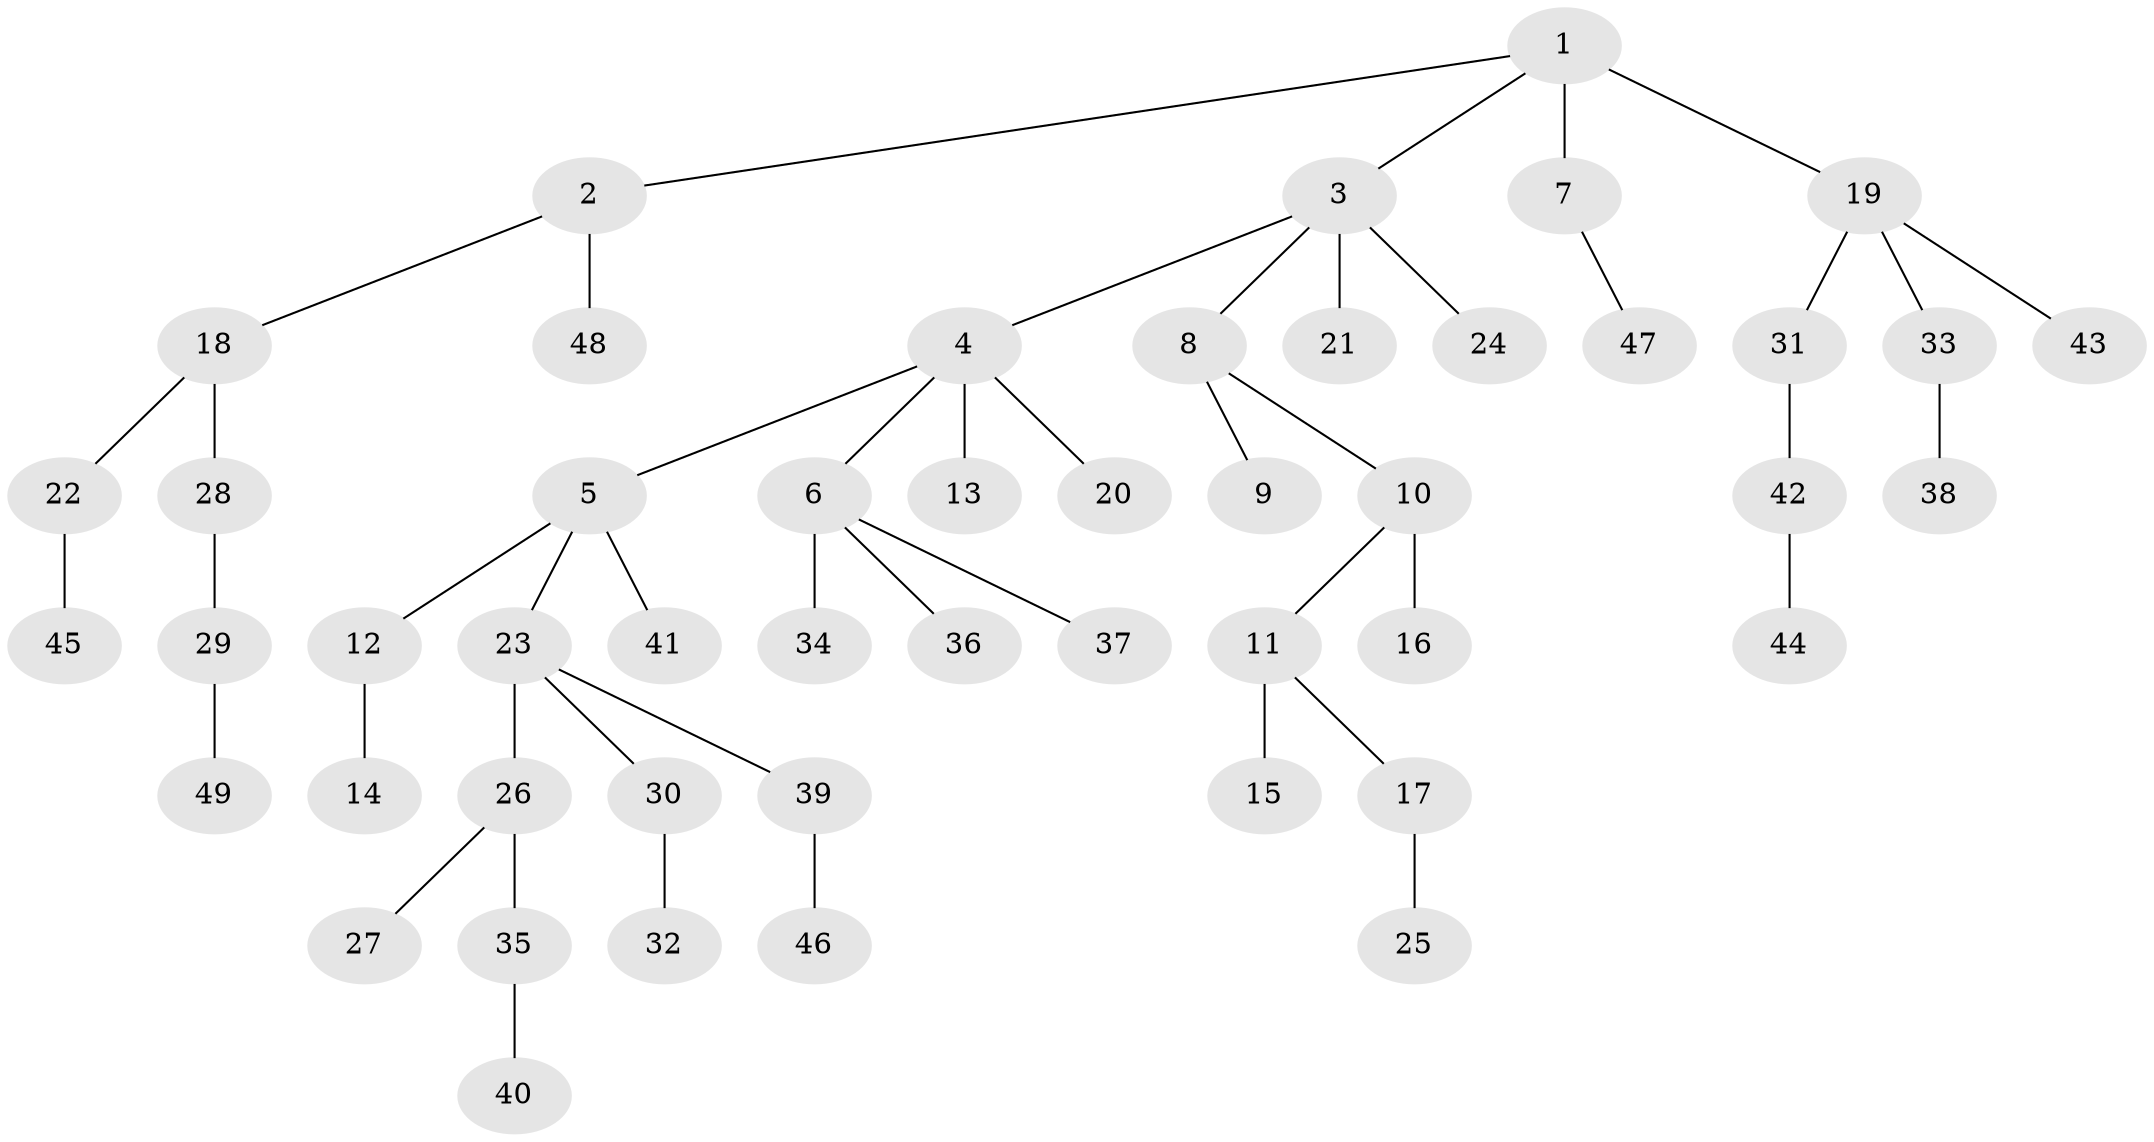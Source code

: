 // original degree distribution, {6: 0.02197802197802198, 2: 0.24175824175824176, 5: 0.06593406593406594, 4: 0.03296703296703297, 1: 0.5054945054945055, 3: 0.13186813186813187}
// Generated by graph-tools (version 1.1) at 2025/36/03/09/25 02:36:54]
// undirected, 49 vertices, 48 edges
graph export_dot {
graph [start="1"]
  node [color=gray90,style=filled];
  1;
  2;
  3;
  4;
  5;
  6;
  7;
  8;
  9;
  10;
  11;
  12;
  13;
  14;
  15;
  16;
  17;
  18;
  19;
  20;
  21;
  22;
  23;
  24;
  25;
  26;
  27;
  28;
  29;
  30;
  31;
  32;
  33;
  34;
  35;
  36;
  37;
  38;
  39;
  40;
  41;
  42;
  43;
  44;
  45;
  46;
  47;
  48;
  49;
  1 -- 2 [weight=1.0];
  1 -- 3 [weight=1.0];
  1 -- 7 [weight=2.0];
  1 -- 19 [weight=1.0];
  2 -- 18 [weight=1.0];
  2 -- 48 [weight=1.0];
  3 -- 4 [weight=1.0];
  3 -- 8 [weight=1.0];
  3 -- 21 [weight=1.0];
  3 -- 24 [weight=1.0];
  4 -- 5 [weight=1.0];
  4 -- 6 [weight=1.0];
  4 -- 13 [weight=1.0];
  4 -- 20 [weight=1.0];
  5 -- 12 [weight=1.0];
  5 -- 23 [weight=1.0];
  5 -- 41 [weight=1.0];
  6 -- 34 [weight=1.0];
  6 -- 36 [weight=1.0];
  6 -- 37 [weight=1.0];
  7 -- 47 [weight=1.0];
  8 -- 9 [weight=1.0];
  8 -- 10 [weight=1.0];
  10 -- 11 [weight=1.0];
  10 -- 16 [weight=2.0];
  11 -- 15 [weight=2.0];
  11 -- 17 [weight=1.0];
  12 -- 14 [weight=1.0];
  17 -- 25 [weight=1.0];
  18 -- 22 [weight=1.0];
  18 -- 28 [weight=1.0];
  19 -- 31 [weight=1.0];
  19 -- 33 [weight=1.0];
  19 -- 43 [weight=1.0];
  22 -- 45 [weight=1.0];
  23 -- 26 [weight=1.0];
  23 -- 30 [weight=1.0];
  23 -- 39 [weight=1.0];
  26 -- 27 [weight=2.0];
  26 -- 35 [weight=1.0];
  28 -- 29 [weight=1.0];
  29 -- 49 [weight=1.0];
  30 -- 32 [weight=2.0];
  31 -- 42 [weight=1.0];
  33 -- 38 [weight=1.0];
  35 -- 40 [weight=1.0];
  39 -- 46 [weight=1.0];
  42 -- 44 [weight=1.0];
}
